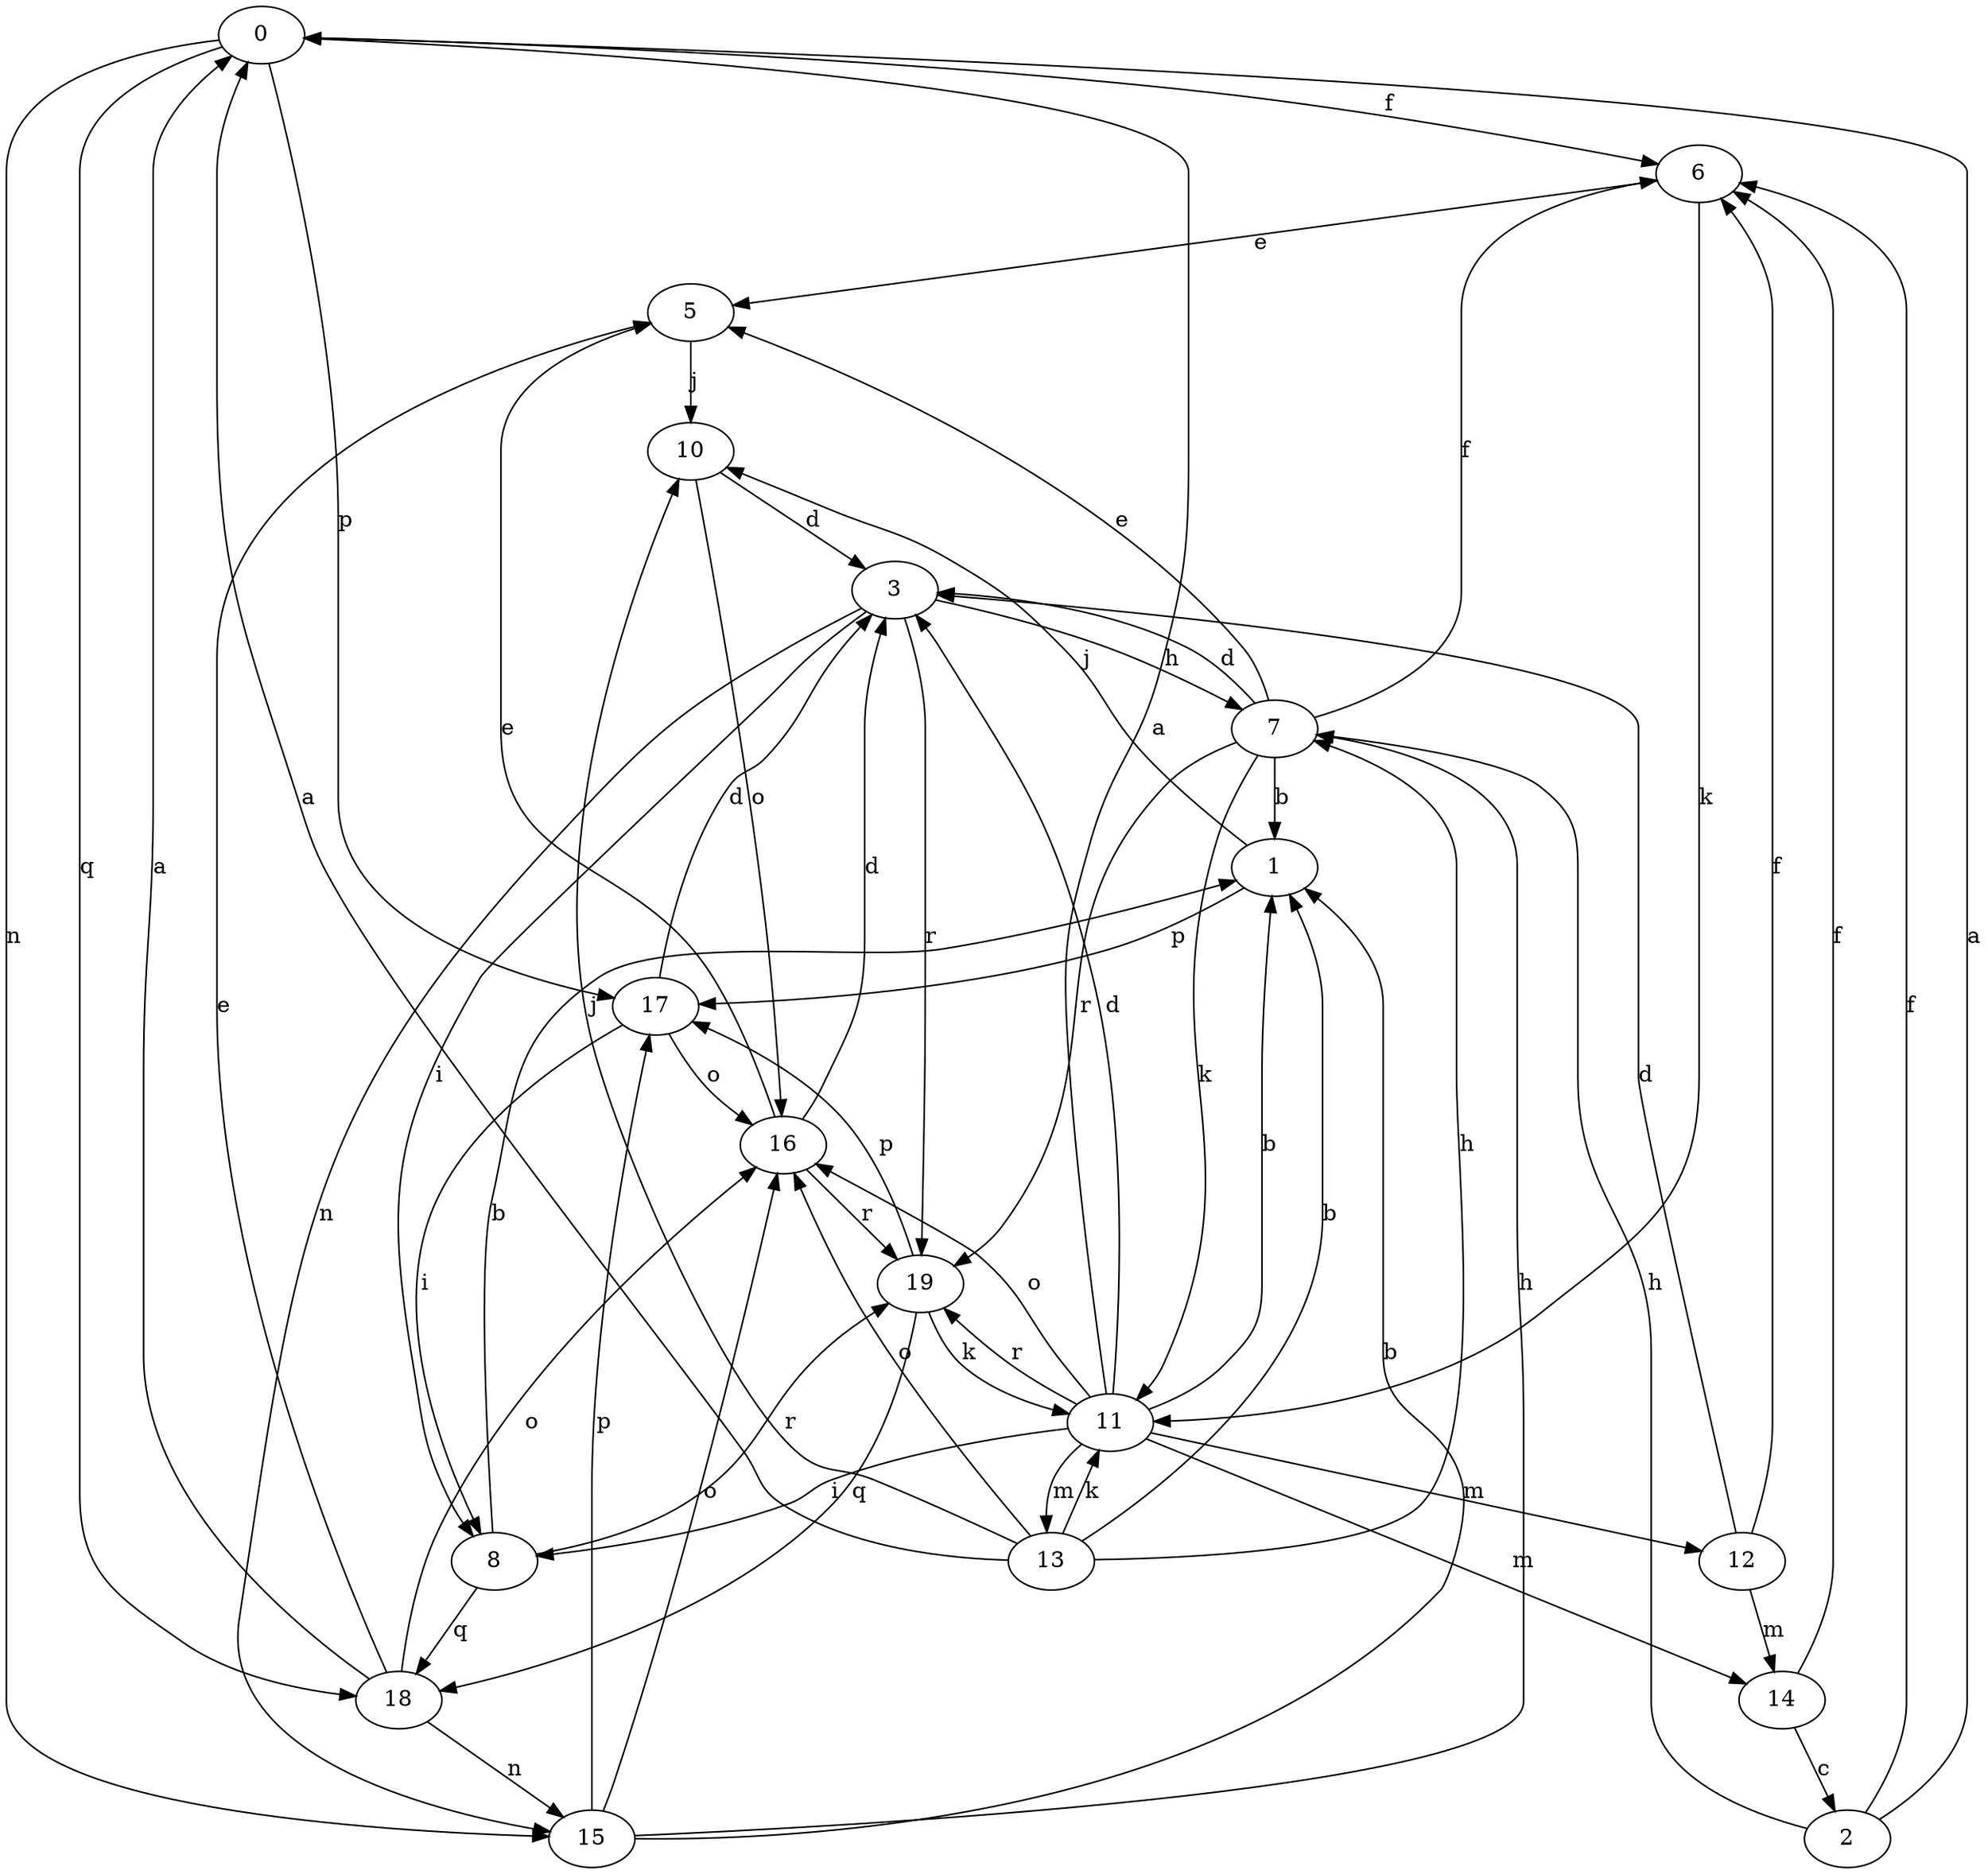 strict digraph  {
0;
1;
2;
3;
5;
6;
7;
8;
10;
11;
12;
13;
14;
15;
16;
17;
18;
19;
0 -> 6  [label=f];
0 -> 15  [label=n];
0 -> 17  [label=p];
0 -> 18  [label=q];
1 -> 10  [label=j];
1 -> 17  [label=p];
2 -> 0  [label=a];
2 -> 6  [label=f];
2 -> 7  [label=h];
3 -> 7  [label=h];
3 -> 8  [label=i];
3 -> 15  [label=n];
3 -> 19  [label=r];
5 -> 10  [label=j];
6 -> 5  [label=e];
6 -> 11  [label=k];
7 -> 1  [label=b];
7 -> 3  [label=d];
7 -> 5  [label=e];
7 -> 6  [label=f];
7 -> 11  [label=k];
7 -> 19  [label=r];
8 -> 1  [label=b];
8 -> 18  [label=q];
8 -> 19  [label=r];
10 -> 3  [label=d];
10 -> 16  [label=o];
11 -> 0  [label=a];
11 -> 1  [label=b];
11 -> 3  [label=d];
11 -> 8  [label=i];
11 -> 12  [label=m];
11 -> 13  [label=m];
11 -> 14  [label=m];
11 -> 16  [label=o];
11 -> 19  [label=r];
12 -> 3  [label=d];
12 -> 6  [label=f];
12 -> 14  [label=m];
13 -> 0  [label=a];
13 -> 1  [label=b];
13 -> 7  [label=h];
13 -> 10  [label=j];
13 -> 11  [label=k];
13 -> 16  [label=o];
14 -> 2  [label=c];
14 -> 6  [label=f];
15 -> 1  [label=b];
15 -> 7  [label=h];
15 -> 16  [label=o];
15 -> 17  [label=p];
16 -> 3  [label=d];
16 -> 5  [label=e];
16 -> 19  [label=r];
17 -> 3  [label=d];
17 -> 8  [label=i];
17 -> 16  [label=o];
18 -> 0  [label=a];
18 -> 5  [label=e];
18 -> 15  [label=n];
18 -> 16  [label=o];
19 -> 11  [label=k];
19 -> 17  [label=p];
19 -> 18  [label=q];
}
